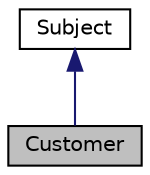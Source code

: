 digraph "Customer"
{
 // LATEX_PDF_SIZE
  edge [fontname="Helvetica",fontsize="10",labelfontname="Helvetica",labelfontsize="10"];
  node [fontname="Helvetica",fontsize="10",shape=record];
  Node1 [label="Customer",height=0.2,width=0.4,color="black", fillcolor="grey75", style="filled", fontcolor="black",tooltip="The Customer class is a concrete subject in the observer pattern."];
  Node2 -> Node1 [dir="back",color="midnightblue",fontsize="10",style="solid"];
  Node2 [label="Subject",height=0.2,width=0.4,color="black", fillcolor="white", style="filled",URL="$classSubject.html",tooltip="The Subject class represents the subject of the observer pattern."];
}
